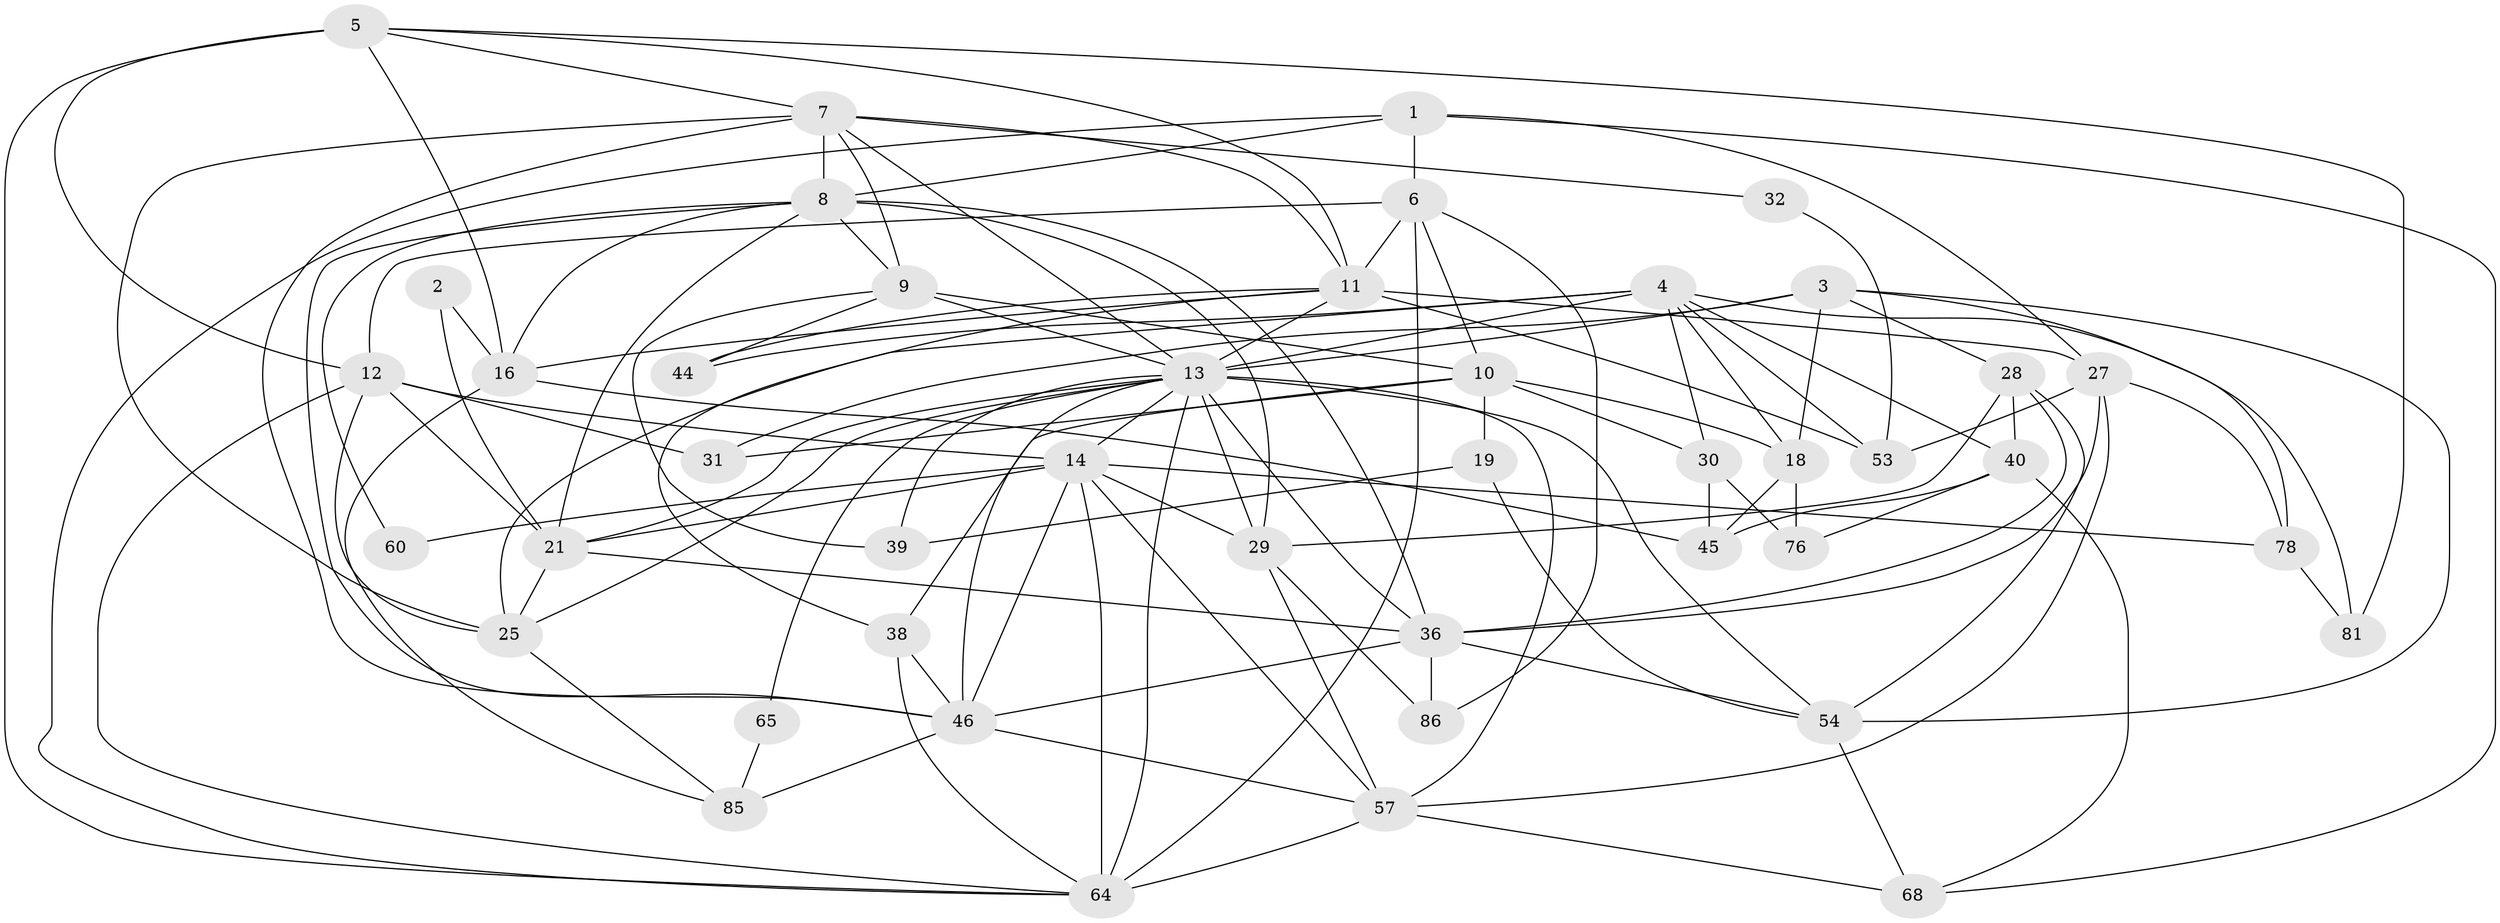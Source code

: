 // original degree distribution, {4: 0.3409090909090909, 2: 0.11363636363636363, 6: 0.06818181818181818, 8: 0.022727272727272728, 3: 0.25, 7: 0.022727272727272728, 5: 0.18181818181818182}
// Generated by graph-tools (version 1.1) at 2025/14/03/09/25 04:14:57]
// undirected, 44 vertices, 121 edges
graph export_dot {
graph [start="1"]
  node [color=gray90,style=filled];
  1 [super="+35"];
  2;
  3 [super="+83"];
  4 [super="+26"];
  5 [super="+74"];
  6 [super="+22+51"];
  7 [super="+52+15+17"];
  8 [super="+56"];
  9 [super="+69"];
  10 [super="+23"];
  11 [super="+88+61"];
  12;
  13 [super="+37+20+43+80"];
  14 [super="+34+24"];
  16 [super="+70"];
  18;
  19;
  21 [super="+63"];
  25 [super="+73"];
  27 [super="+33"];
  28 [super="+41"];
  29 [super="+49"];
  30;
  31;
  32;
  36 [super="+58+42"];
  38;
  39;
  40;
  44;
  45;
  46 [super="+55+62"];
  53 [super="+79"];
  54 [super="+77"];
  57 [super="+59+82"];
  60;
  64 [super="+84"];
  65;
  68;
  76;
  78;
  81;
  85;
  86;
  1 -- 8;
  1 -- 6 [weight=2];
  1 -- 27 [weight=2];
  1 -- 64;
  1 -- 68;
  2 -- 16;
  2 -- 21;
  3 -- 31;
  3 -- 18;
  3 -- 28;
  3 -- 78;
  3 -- 13;
  3 -- 54;
  4 -- 18;
  4 -- 40;
  4 -- 44;
  4 -- 81;
  4 -- 53;
  4 -- 25;
  4 -- 30;
  4 -- 13 [weight=2];
  5 -- 16;
  5 -- 64;
  5 -- 81;
  5 -- 7;
  5 -- 11;
  5 -- 12;
  6 -- 12;
  6 -- 64;
  6 -- 86;
  6 -- 11 [weight=3];
  6 -- 10;
  7 -- 32;
  7 -- 46 [weight=2];
  7 -- 9;
  7 -- 11;
  7 -- 13;
  7 -- 8;
  7 -- 25;
  8 -- 9;
  8 -- 36;
  8 -- 16;
  8 -- 21;
  8 -- 60;
  8 -- 29;
  8 -- 46;
  9 -- 39;
  9 -- 44;
  9 -- 10;
  9 -- 13 [weight=3];
  10 -- 31;
  10 -- 30;
  10 -- 18;
  10 -- 19;
  10 -- 38;
  11 -- 13;
  11 -- 16;
  11 -- 38;
  11 -- 27;
  11 -- 44;
  11 -- 53;
  12 -- 64;
  12 -- 31;
  12 -- 14;
  12 -- 25;
  12 -- 21;
  13 -- 29;
  13 -- 46;
  13 -- 64;
  13 -- 14;
  13 -- 65;
  13 -- 36 [weight=2];
  13 -- 39;
  13 -- 25;
  13 -- 57;
  13 -- 54;
  13 -- 21;
  14 -- 60;
  14 -- 64 [weight=2];
  14 -- 46;
  14 -- 78;
  14 -- 57;
  14 -- 29;
  14 -- 21;
  16 -- 85;
  16 -- 45;
  18 -- 45;
  18 -- 76;
  19 -- 54;
  19 -- 39;
  21 -- 25;
  21 -- 36;
  25 -- 85;
  27 -- 53;
  27 -- 36;
  27 -- 78;
  27 -- 57;
  28 -- 54;
  28 -- 29;
  28 -- 40;
  28 -- 36;
  29 -- 57;
  29 -- 86;
  30 -- 45;
  30 -- 76;
  32 -- 53;
  36 -- 46;
  36 -- 86;
  36 -- 54;
  38 -- 46;
  38 -- 64;
  40 -- 76;
  40 -- 45;
  40 -- 68;
  46 -- 85;
  46 -- 57;
  54 -- 68;
  57 -- 68;
  57 -- 64;
  65 -- 85;
  78 -- 81;
}
